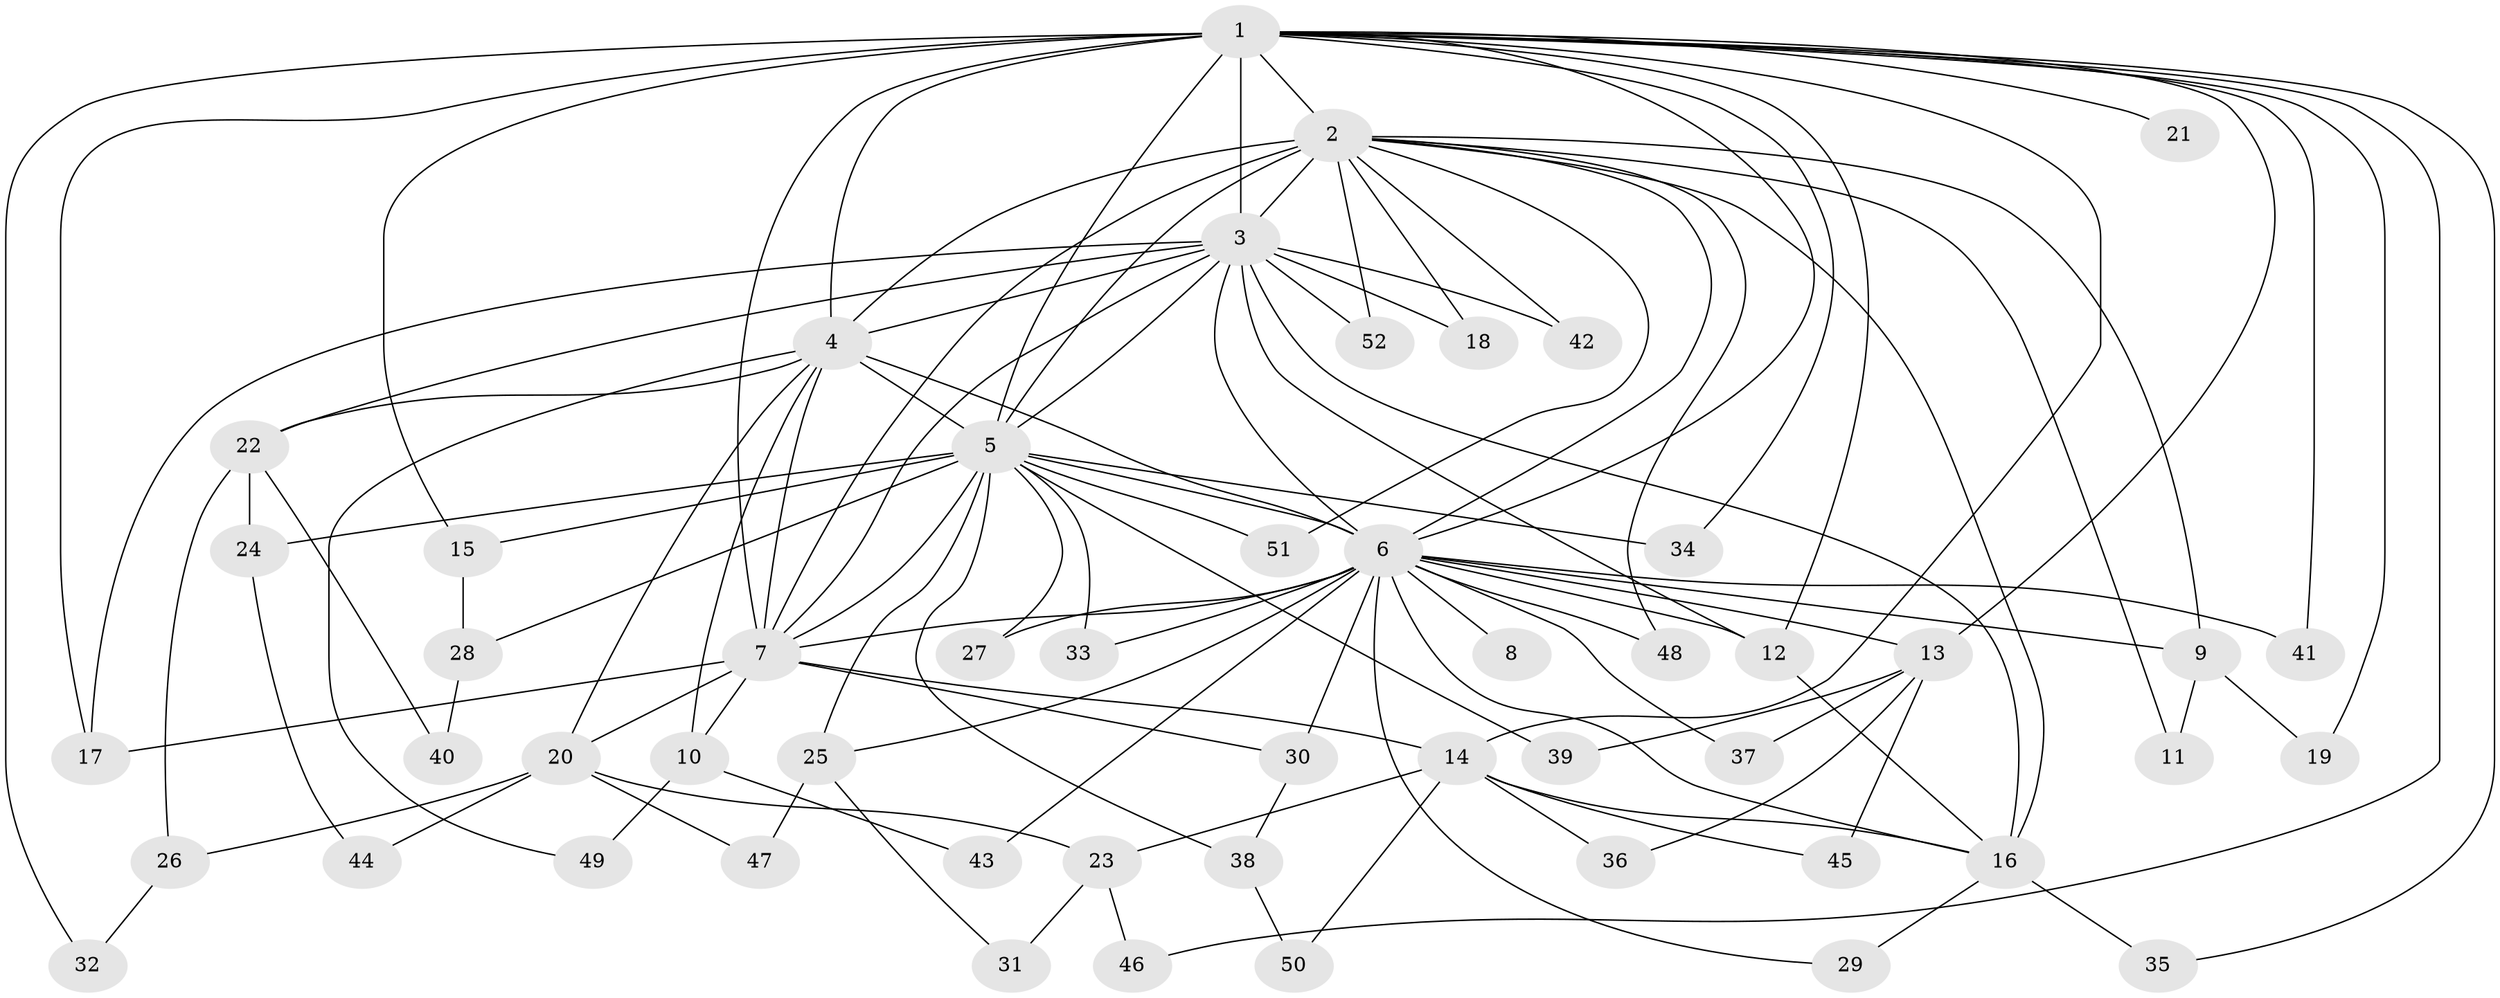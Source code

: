 // original degree distribution, {11: 0.0136986301369863, 18: 0.0273972602739726, 15: 0.0273972602739726, 27: 0.0136986301369863, 22: 0.0136986301369863, 14: 0.0136986301369863, 17: 0.0273972602739726, 2: 0.5616438356164384, 4: 0.0684931506849315, 7: 0.0273972602739726, 3: 0.1643835616438356, 5: 0.0273972602739726, 6: 0.0136986301369863}
// Generated by graph-tools (version 1.1) at 2025/49/03/04/25 22:49:28]
// undirected, 52 vertices, 114 edges
graph export_dot {
  node [color=gray90,style=filled];
  1;
  2;
  3;
  4;
  5;
  6;
  7;
  8;
  9;
  10;
  11;
  12;
  13;
  14;
  15;
  16;
  17;
  18;
  19;
  20;
  21;
  22;
  23;
  24;
  25;
  26;
  27;
  28;
  29;
  30;
  31;
  32;
  33;
  34;
  35;
  36;
  37;
  38;
  39;
  40;
  41;
  42;
  43;
  44;
  45;
  46;
  47;
  48;
  49;
  50;
  51;
  52;
  1 -- 2 [weight=2.0];
  1 -- 3 [weight=4.0];
  1 -- 4 [weight=2.0];
  1 -- 5 [weight=4.0];
  1 -- 6 [weight=2.0];
  1 -- 7 [weight=2.0];
  1 -- 12 [weight=1.0];
  1 -- 13 [weight=1.0];
  1 -- 14 [weight=1.0];
  1 -- 15 [weight=1.0];
  1 -- 17 [weight=1.0];
  1 -- 19 [weight=1.0];
  1 -- 21 [weight=1.0];
  1 -- 32 [weight=1.0];
  1 -- 34 [weight=1.0];
  1 -- 35 [weight=1.0];
  1 -- 41 [weight=1.0];
  1 -- 46 [weight=1.0];
  2 -- 3 [weight=3.0];
  2 -- 4 [weight=1.0];
  2 -- 5 [weight=2.0];
  2 -- 6 [weight=1.0];
  2 -- 7 [weight=1.0];
  2 -- 9 [weight=1.0];
  2 -- 11 [weight=1.0];
  2 -- 16 [weight=1.0];
  2 -- 18 [weight=1.0];
  2 -- 42 [weight=1.0];
  2 -- 48 [weight=1.0];
  2 -- 51 [weight=1.0];
  2 -- 52 [weight=1.0];
  3 -- 4 [weight=2.0];
  3 -- 5 [weight=4.0];
  3 -- 6 [weight=2.0];
  3 -- 7 [weight=2.0];
  3 -- 12 [weight=4.0];
  3 -- 16 [weight=2.0];
  3 -- 17 [weight=1.0];
  3 -- 18 [weight=1.0];
  3 -- 22 [weight=1.0];
  3 -- 42 [weight=1.0];
  3 -- 52 [weight=1.0];
  4 -- 5 [weight=3.0];
  4 -- 6 [weight=1.0];
  4 -- 7 [weight=1.0];
  4 -- 10 [weight=2.0];
  4 -- 20 [weight=1.0];
  4 -- 22 [weight=1.0];
  4 -- 49 [weight=1.0];
  5 -- 6 [weight=2.0];
  5 -- 7 [weight=3.0];
  5 -- 15 [weight=1.0];
  5 -- 24 [weight=1.0];
  5 -- 25 [weight=1.0];
  5 -- 27 [weight=1.0];
  5 -- 28 [weight=1.0];
  5 -- 33 [weight=1.0];
  5 -- 34 [weight=1.0];
  5 -- 38 [weight=1.0];
  5 -- 39 [weight=1.0];
  5 -- 51 [weight=1.0];
  6 -- 7 [weight=2.0];
  6 -- 8 [weight=1.0];
  6 -- 9 [weight=1.0];
  6 -- 12 [weight=1.0];
  6 -- 13 [weight=2.0];
  6 -- 16 [weight=1.0];
  6 -- 25 [weight=1.0];
  6 -- 27 [weight=1.0];
  6 -- 29 [weight=1.0];
  6 -- 30 [weight=1.0];
  6 -- 33 [weight=1.0];
  6 -- 37 [weight=1.0];
  6 -- 41 [weight=1.0];
  6 -- 43 [weight=1.0];
  6 -- 48 [weight=1.0];
  7 -- 10 [weight=2.0];
  7 -- 14 [weight=1.0];
  7 -- 17 [weight=1.0];
  7 -- 20 [weight=1.0];
  7 -- 30 [weight=1.0];
  9 -- 11 [weight=1.0];
  9 -- 19 [weight=1.0];
  10 -- 43 [weight=1.0];
  10 -- 49 [weight=1.0];
  12 -- 16 [weight=1.0];
  13 -- 36 [weight=1.0];
  13 -- 37 [weight=1.0];
  13 -- 39 [weight=1.0];
  13 -- 45 [weight=1.0];
  14 -- 16 [weight=1.0];
  14 -- 23 [weight=1.0];
  14 -- 36 [weight=1.0];
  14 -- 45 [weight=1.0];
  14 -- 50 [weight=1.0];
  15 -- 28 [weight=1.0];
  16 -- 29 [weight=1.0];
  16 -- 35 [weight=1.0];
  20 -- 23 [weight=1.0];
  20 -- 26 [weight=1.0];
  20 -- 44 [weight=1.0];
  20 -- 47 [weight=1.0];
  22 -- 24 [weight=1.0];
  22 -- 26 [weight=1.0];
  22 -- 40 [weight=1.0];
  23 -- 31 [weight=1.0];
  23 -- 46 [weight=1.0];
  24 -- 44 [weight=1.0];
  25 -- 31 [weight=1.0];
  25 -- 47 [weight=1.0];
  26 -- 32 [weight=1.0];
  28 -- 40 [weight=1.0];
  30 -- 38 [weight=1.0];
  38 -- 50 [weight=1.0];
}
